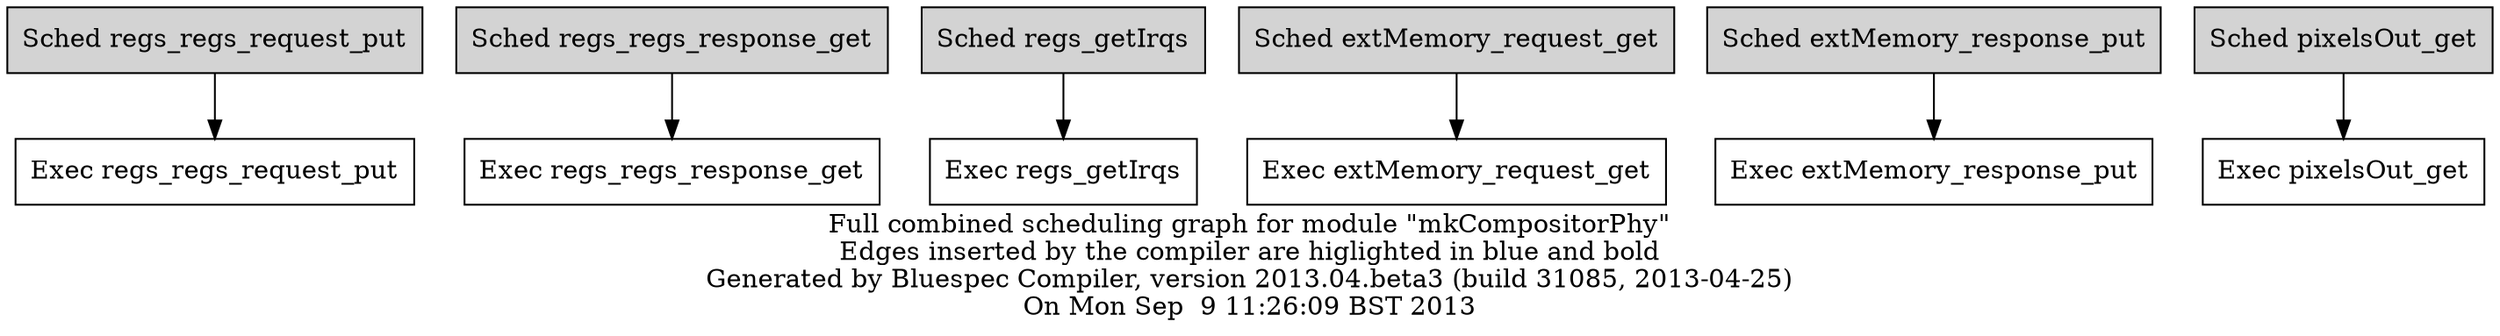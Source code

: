 strict digraph "combined (full)" {
"Sched regs_regs_request_put" [style=filled, shape=box];
"Exec regs_regs_request_put" [shape=box];
"Sched regs_regs_response_get" [style=filled, shape=box];
"Exec regs_regs_response_get" [shape=box];
"Sched regs_getIrqs" [style=filled, shape=box];
"Exec regs_getIrqs" [shape=box];
"Sched extMemory_request_get" [style=filled, shape=box];
"Exec extMemory_request_get" [shape=box];
"Sched extMemory_response_put" [style=filled, shape=box];
"Exec extMemory_response_put" [shape=box];
"Sched pixelsOut_get" [style=filled, shape=box];
"Exec pixelsOut_get" [shape=box];
"Sched regs_regs_request_put"->"Exec regs_regs_request_put";
"Sched regs_regs_response_get"->"Exec regs_regs_response_get";
"Sched regs_getIrqs"->"Exec regs_getIrqs";
"Sched extMemory_request_get"->"Exec extMemory_request_get";
"Sched extMemory_response_put"->"Exec extMemory_response_put";
"Sched pixelsOut_get"->"Exec pixelsOut_get";
label="Full combined scheduling graph for module \"mkCompositorPhy\"\nEdges inserted by the compiler are higlighted in blue and bold\nGenerated by Bluespec Compiler, version 2013.04.beta3 (build 31085, 2013-04-25)\nOn Mon Sep  9 11:26:09 BST 2013"
}
